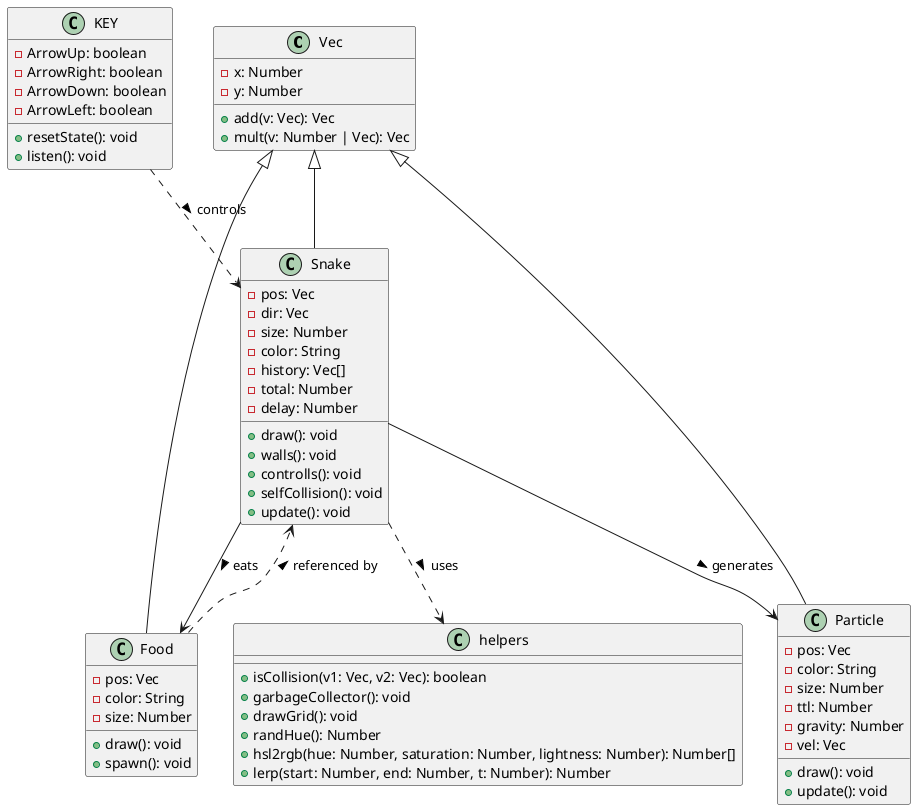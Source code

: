 @startuml SnakeGameUML

class Vec {
    - x: Number
    - y: Number
    + add(v: Vec): Vec
    + mult(v: Number | Vec): Vec
}

class Snake {
    - pos: Vec
    - dir: Vec
    - size: Number
    - color: String
    - history: Vec[]
    - total: Number
    - delay: Number
    + draw(): void
    + walls(): void
    + controlls(): void
    + selfCollision(): void
    + update(): void
}

class Food {
    - pos: Vec
    - color: String
    - size: Number
    + draw(): void
    + spawn(): void
}

class Particle {
    - pos: Vec
    - color: String
    - size: Number
    - ttl: Number
    - gravity: Number
    - vel: Vec
    + draw(): void
    + update(): void
}

class helpers {
    + isCollision(v1: Vec, v2: Vec): boolean
    + garbageCollector(): void
    + drawGrid(): void
    + randHue(): Number
    + hsl2rgb(hue: Number, saturation: Number, lightness: Number): Number[]
    + lerp(start: Number, end: Number, t: Number): Number
}

class KEY {
    - ArrowUp: boolean
    - ArrowRight: boolean
    - ArrowDown: boolean
    - ArrowLeft: boolean
    + resetState(): void
    + listen(): void
}

Vec <|-- Snake
Vec <|-- Food
Vec <|-- Particle
Snake --> Food : eats >
Snake --> Particle : generates >
Snake ..> helpers : uses >
Food ..> Snake : referenced by >
KEY ..> Snake : controls >

@enduml
